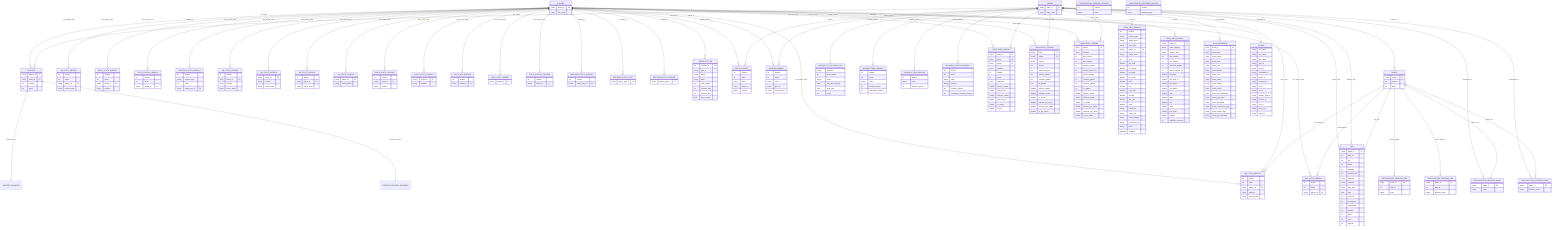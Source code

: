 erDiagram
    %% CORE ENTITIES
    PLAYERS ||--o{ ROSTERS : on_roster
    PLAYERS ||--o{ QB_STATS_WEEKLY : has_weekly_stats
    PLAYERS ||--o{ RB_STATS_WEEKLY : has_weekly_stats
    PLAYERS ||--o{ WRTE_STATS_WEEKLY : has_weekly_stats
    PLAYERS ||--o{ DEF_STATS_WEEKLY : has_weekly_stats
    PLAYERS ||--o{ STATS_SPECIAL_WEEKLY : has_special_stats
    PLAYERS ||--o{ NEXTGEN_STATS_WEEKLY : tracked_by
    PLAYERS ||--o{ QB_STATS_SEASON : has_season_stats
    PLAYERS ||--o{ QB_STATS_CAREER : has_career_stats
    PLAYERS ||--o{ RB_STATS_SEASON : has_season_stats
    PLAYERS ||--o{ RB_STATS_CAREER : has_career_stats
    PLAYERS ||--o{ WRTE_STATS_SEASON : has_season_stats
    PLAYERS ||--o{ WRTE_STATS_CAREER : has_career_stats
    PLAYERS ||--o{ DEF_STATS_SEASON : has_season_stats
    PLAYERS ||--o{ DEF_STATS_CAREER : has_career_stats
    PLAYERS ||--o{ STATS_SPECIAL_SEASON : has_special_stats
    PLAYERS ||--o{ NEXTGEN_STATS_SEASON : tracked_by
    PLAYERS ||--o{ NEXTGEN_STATS_POST : tracked_by
    PLAYERS ||--o{ NEXTGEN_STATS_CAREER : tracked_by
    PLAYERS ||--o{ CONTRACTS_QB : signed_contract
    PLAYERS ||--o{ DEPTH_CHARTS : assigned_to
    PLAYERS ||--o{ INJURIES_WEEKLY : injured_in
    TEAMS ||--o{ ROSTERS : has_player
    TEAMS ||--o{ GAMES : played_at
    TEAMS ||--o{ QB_STATS_WEEKLY : team_stats
    TEAMS ||--o{ INJURIES_WEEKLY : reports_injury
    TEAMS ||--o{ PARTICIPATION_OFFENSE_GAME : participated_in
    TEAMS ||--o{ PARTICIPATION_DEFENSE_GAME : participated_in
    TEAMS ||--o{ DEPTH_CHARTS : manages
    TEAMS ||--o{ CONTRACTS_POSITION_CAP : spends
    TEAMS ||--o{ PBP : offense_pbp
    TEAMS ||--o{ PBP : defense_pbp
    TEAMS ||--o{ INJURIES_TEAM_WEEKLY : weekly_injuries
    TEAMS ||--o{ INJURIES_TEAM_SEASON : season_injuries
    TEAMS ||--o{ INJURIES_POSITION_WEEKLY : position_injuries
    GAMES ||--o{ PBP : has_play
    GAMES ||--o{ PARTICIPATION_OFFENSE_PBP : tracks_offense
    GAMES ||--o{ PARTICIPATION_DEFENSE_PBP : tracks_defense
    GAMES ||--o{ QB_STATS_WEEKLY : summarized_in
    GAMES ||--o{ DEF_STATS_WEEKLY : summarized_in
    GAMES ||--o{ PARTICIPATION_OFFENSE_GAME : rolled_up_to
    GAMES ||--o{ PARTICIPATION_DEFENSE_GAME : rolled_up_to
    ROSTERS ||--|| ROSTER_SUMMARY : summarized_to
    ROSTERS ||--|| ROSTER_POSITION_SUMMARY : position_summary
    PLAYERS ||--o{ SNAPCOUNT_WEEKLY : records_snaps
    PLAYERS ||--o{ SNAPCOUNT_SEASON : records_snaps
    PLAYERS ||--o{ SNAPCOUNT_CAREER : records_snaps
    PLAYERS ||--o{ ESPN_QBR_SEASON : has_qbr
    PLAYERS ||--o{ ESPN_QBR_CAREER : has_qbr
    TEAMS ||--o{ SNAPCOUNT_WEEKLY : team_snaps
    TEAMS ||--o{ SNAPCOUNT_SEASON : team_snaps
    TEAMS ||--o{ SNAPCOUNT_CAREER : team_snaps
    TEAMS ||--o{ TEAM_METADATA : has_metadata
    PLAYERS ||--|| ID_MAP : identified_by

    %% ENTITIES
    PLAYERS {
      string player_id PK
      string full_name
    }
    TEAMS {
      string team_id PK
      string team_name
    }
    GAMES {
      string game_id PK
      int season
      int week
    }
    ROSTERS {
      string player_id FK
      string team_id FK
      int season
      int week
    }
    QB_STATS_WEEKLY {
      int season
      int week
      string player_id FK
      string position
      string recent_team
    }
    RB_STATS_WEEKLY {
      int season
      int week
      string player_id FK
      string recent_team
    }
    WRTE_STATS_WEEKLY {
      int season
      int week
      string player_id FK
      string position
    }
    DEF_STATS_WEEKLY {
      int season
      int week
      string player_id FK
    }
    STATS_SPECIAL_WEEKLY {
      int season
      int week
      string player_id FK
    }
    NEXTGEN_STATS_WEEKLY {
      int season
      string season_type
      int week
      string player_gsis_id FK
    }
    QB_STATS_SEASON {
      int season
      string player_id FK
      string position
      string recent_team
    }
    RB_STATS_SEASON {
      int season
      string player_id FK
      string recent_team
    }
    WRTE_STATS_SEASON {
      int season
      string player_id FK
      string position
    }
    DEF_STATS_SEASON {
      int season
      string player_id FK
    }
    STATS_SPECIAL_SEASON {
      int season
      string player_id FK
    }
    QB_STATS_CAREER {
      string player_id PK
      string position
      string recent_team
    }
    RB_STATS_CAREER {
      string player_id PK
      string recent_team
    }
    WRTE_STATS_CAREER {
      string player_id PK
      string position
    }
    DEF_STATS_CAREER {
      string player_id PK
    }
    NEXTGEN_STATS_SEASON {
      int season
      string player_gsis_id FK
    }
    NEXTGEN_STATS_POST {
      string player_gsis_id FK
    }
    NEXTGEN_STATS_CAREER {
      string player_gsis_id PK
    }

    PARTICIPATION_OFFENSE_PBP {
      string game_id FK
      int play_id
      string team
    }
    PARTICIPATION_DEFENSE_PBP {
      string game_id FK
      int play_id
      string defense_team
    }
    PARTICIPATION_OFFENSE_GAME {
      string game_id FK
      string team
    }
    PARTICIPATION_DEFENSE_GAME {
      string game_id FK
      string defense_team
    }
    PARTICIPATION_OFFENSE_SEASON {
      int season
      string team
    }
    PARTICIPATION_DEFENSE_SEASON {
      int season
      string defense_team
    }
    DEPTH_CHARTS {
      int season
      int week
      string team
      string player_id
      string position
    }
    INJURIES_WEEKLY {
      int season
      int week
      string team
      string gsis_id
      string report_status
    }
    INJURIES_TEAM_WEEKLY {
      int season
      int week
      string team
      int weekly_injuries
      int cumulative_injuries
    }
    INJURIES_TEAM_SEASON {
      int season
      string team
      int season_injuries
    }
    INJURIES_POSITION_WEEKLY {
      int season
      int week
      string team
      string position
      int position_injuries
      int cumulative_position_injuries
    }
    CONTRACTS_QB {
      int contract_id PK
      string gsis_id
      string player
      string team
      int year_signed
      int contract_start
      int contract_end
      float apy_cap_pct
    }
    CONTRACTS_POSITION_CAP {
      string position
      int year_signed
      string team
      float avg_apy_cap_pct
      float total_apy
      int count
    }
    PBP {
      string game_id FK
      int play_id
      int qtr
      int down
      int ydstogo
      int yardline_100
      string posteam
      string defteam
      string play_type
      float epa
      int success
      int touchdown
      int interception
      int penalty
      int pass
      int rush
      int special
    }
    TEAM_METADATA {
      string team_id PK
      string team_abbr
      string team_name
      string team_nick
      string team_conf
      string team_division
      string team_color
      string team_color2
      string team_color3
      string team_color4
      string team_logo_wikipedia
      string team_logo_espn
      string team_wordmark
      string team_conference_logo
      string team_league_logo
      string team_logo_squared
    }

    ID_MAP {
      string full_name
      string first_name
      string last_name
      string gsis_id
      string espn_id
      string sportradar_id
      string yahoo_id
      string rotowire_id
      string pff_id
      string pfr_id
      string fantasy_data_id
      string sleeper_id
      string esb_id
      string gsis_it_id
      string smart_id
    }

    SNAPCOUNT_WEEKLY {
      string game_id FK
      string team FK
      string player FK
      string position
      int season
      int week
      string opponent
      double offense_snaps
      double offense_pct
      double defense_snaps
      double defense_pct
      double st_snaps
      double st_pct
    }

    SNAPCOUNT_SEASON {
      string team FK
      string player FK
      string position
      int season
      int games_played
      int offense_games
      int defense_games
      int st_games
      double offense_snaps
      double defense_snaps
      double st_snaps
      double offense_pct_mean
      double defense_pct_mean
      double st_pct_mean
    }

    SNAPCOUNT_CAREER {
      string player FK
      string position
      int first_season
      int last_season
      int seasons_played
      int teams_played_for
      int games_played
      int offense_games
      int defense_games
      int st_games
      double offense_snaps
      double defense_snaps
      double st_snaps
      double offense_pct_mean
      double defense_pct_mean
      double st_pct_mean
    }

    ESPN_QBR_SEASON {
      int season
      string season_type
      string game_week
      string team_abb
      string player_id FK
      string name_short
      int rank
      double qbr_total
      double pts_added
      double qb_plays
      double epa_total
      double pass
      double run
      double exp_sack
      double penalty
      double qbr_raw
      double sack
      string name_first
      string name_last
      string name_display
      string headshot_href
      string team
      boolean qualified
    }

    ESPN_QBR_CAREER {
      string player_id FK
      string name_display
      string season_type
      int first_season
      int last_season
      int seasons_played
      int teams_played_for
      double qb_plays
      double qbr_total_w
      double qbr_raw_w
      double pts_added
      double epa
      double pass
      double run
      double sack
      double exp_sack
      double penalty
      int qualified_seasons
    }